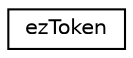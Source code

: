 digraph "Graphical Class Hierarchy"
{
 // LATEX_PDF_SIZE
  edge [fontname="Helvetica",fontsize="10",labelfontname="Helvetica",labelfontsize="10"];
  node [fontname="Helvetica",fontsize="10",shape=record];
  rankdir="LR";
  Node0 [label="ezToken",height=0.2,width=0.4,color="black", fillcolor="white", style="filled",URL="$d4/d8b/structez_token.htm",tooltip="Represents one piece of tokenized text in a document."];
}
